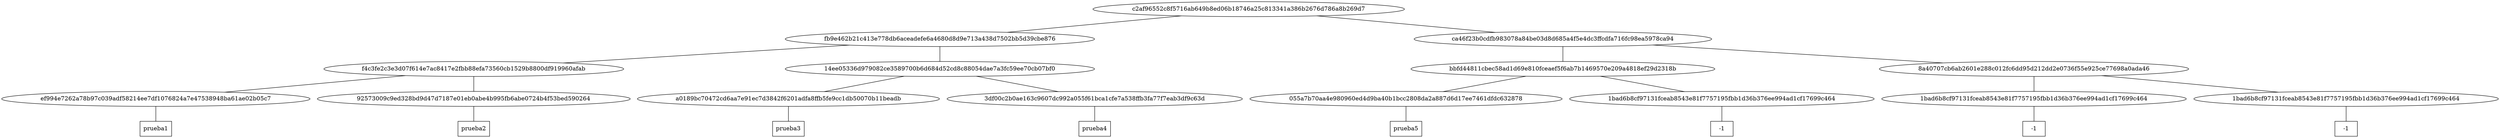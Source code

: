 graph {
8[label = "c2af96552c8f5716ab649b8ed06b18746a25c813341a386b2676d786a8b269d7"];
8 -- 9;
8 -- 16;
9[label = "fb9e462b21c413e778db6aceadefe6a4680d8d9e713a438d7502bb5d39cbe876"];
9 -- 10;
9 -- 13;
10[label = "f4c3fe2c3e3d07f614e7ac8417e2fbb88efa73560cb1529b8800df919960afab"];
10 -- 11;
10 -- 12;
11[label = "ef994e7262a78b97c039adf58214ee7df1076824a7e47538948ba61ae02b05c7"];
0[label = "prueba1" shape=rect];
11 -- 0;
12[label = "92573009c9ed328bd9d47d7187e01eb0abe4b995fb6abe0724b4f53bed590264"];
1[label = "prueba2" shape=rect];
12 -- 1;
13[label = "14ee05336d979082ce3589700b6d684d52cd8c88054dae7a3fc59ee70cb07bf0"];
13 -- 14;
13 -- 15;
14[label = "a0189bc70472cd6aa7e91ec7d3842f6201adfa8ffb5fe9cc1db50070b11beadb"];
2[label = "prueba3" shape=rect];
14 -- 2;
15[label = "3df00c2b0ae163c9607dc992a055f61bca1cfe7a538ffb3fa77f7eab3df9c63d"];
3[label = "prueba4" shape=rect];
15 -- 3;
16[label = "ca46f23b0cdfb983078a84be03d8d685a4f5e4dc3ffcdfa716fc98ea5978ca94"];
16 -- 17;
16 -- 20;
17[label = "bbfd44811cbec58ad1d69e810fceaef5f6ab7b1469570e209a4818ef29d2318b"];
17 -- 18;
17 -- 19;
18[label = "055a7b70aa4e980960ed4d9ba40b1bcc2808da2a887d6d17ee7461dfdc632878"];
4[label = "prueba5" shape=rect];
18 -- 4;
19[label = "1bad6b8cf97131fceab8543e81f7757195fbb1d36b376ee994ad1cf17699c464"];
5[label = "-1" shape=rect];
19 -- 5;
20[label = "8a40707cb6ab2601e288c012fc6dd95d212dd2e0736f55e925ce77698a0ada46"];
20 -- 21;
20 -- 22;
21[label = "1bad6b8cf97131fceab8543e81f7757195fbb1d36b376ee994ad1cf17699c464"];
6[label = "-1" shape=rect];
21 -- 6;
22[label = "1bad6b8cf97131fceab8543e81f7757195fbb1d36b376ee994ad1cf17699c464"];
7[label = "-1" shape=rect];
22 -- 7;
}
